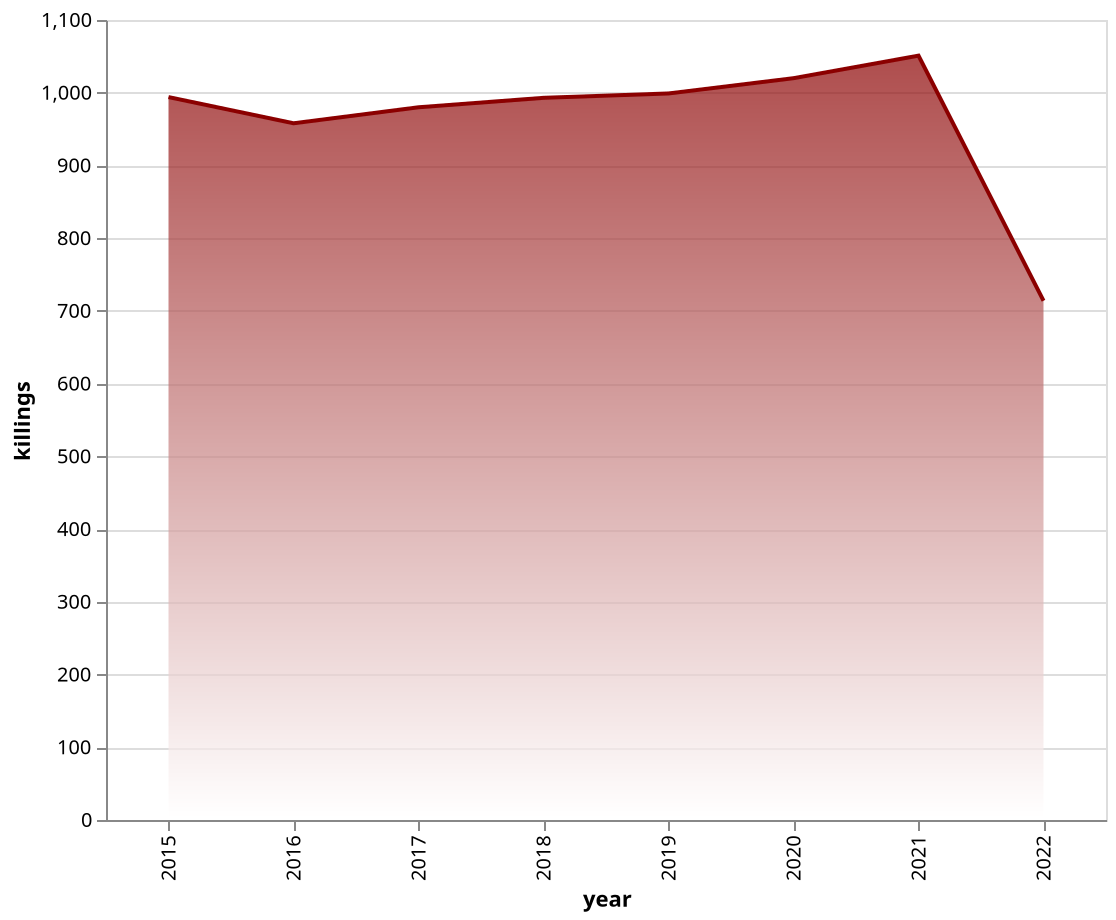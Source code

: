 {
  "$schema": "https://vega.github.io/schema/vega-lite/v5.json",
  "description": "Police kilings over time.",
  "width": 500,
  "height": 400,
  "data": {
    "values": [
      {"year": 2015, "killings": 994},
      {"year": 2016, "killings": 958},
      {"year": 2017, "killings": 980},
      {"year": 2018, "killings": 993},
      {"year": 2019, "killings": 999},
      {"year": 2020, "killings": 1020},
      {"year": 2021, "killings": 1051},
      {"year": 2022, "killings": 714}
    ]},
  "mark": {
    "type": "area",
    "line": {
      "color": "darkred"
    },
    "color": {
      "x1": 1,
      "y1": 1,
      "x2": 1,
      "y2": 0,
      "gradient": "linear",
      "stops": [
        {
          "offset": 0,
          "color": "white"
        },
        {
          "offset": 1,
          "color": "darkred"
        }
      ]
    }
  },
  "encoding": {
    "x": {
      "field": "year",
      "type": "ordinal"
    },
    "y": {
      "field": "killings",
      "type": "quantitative"
    }
  }
}

